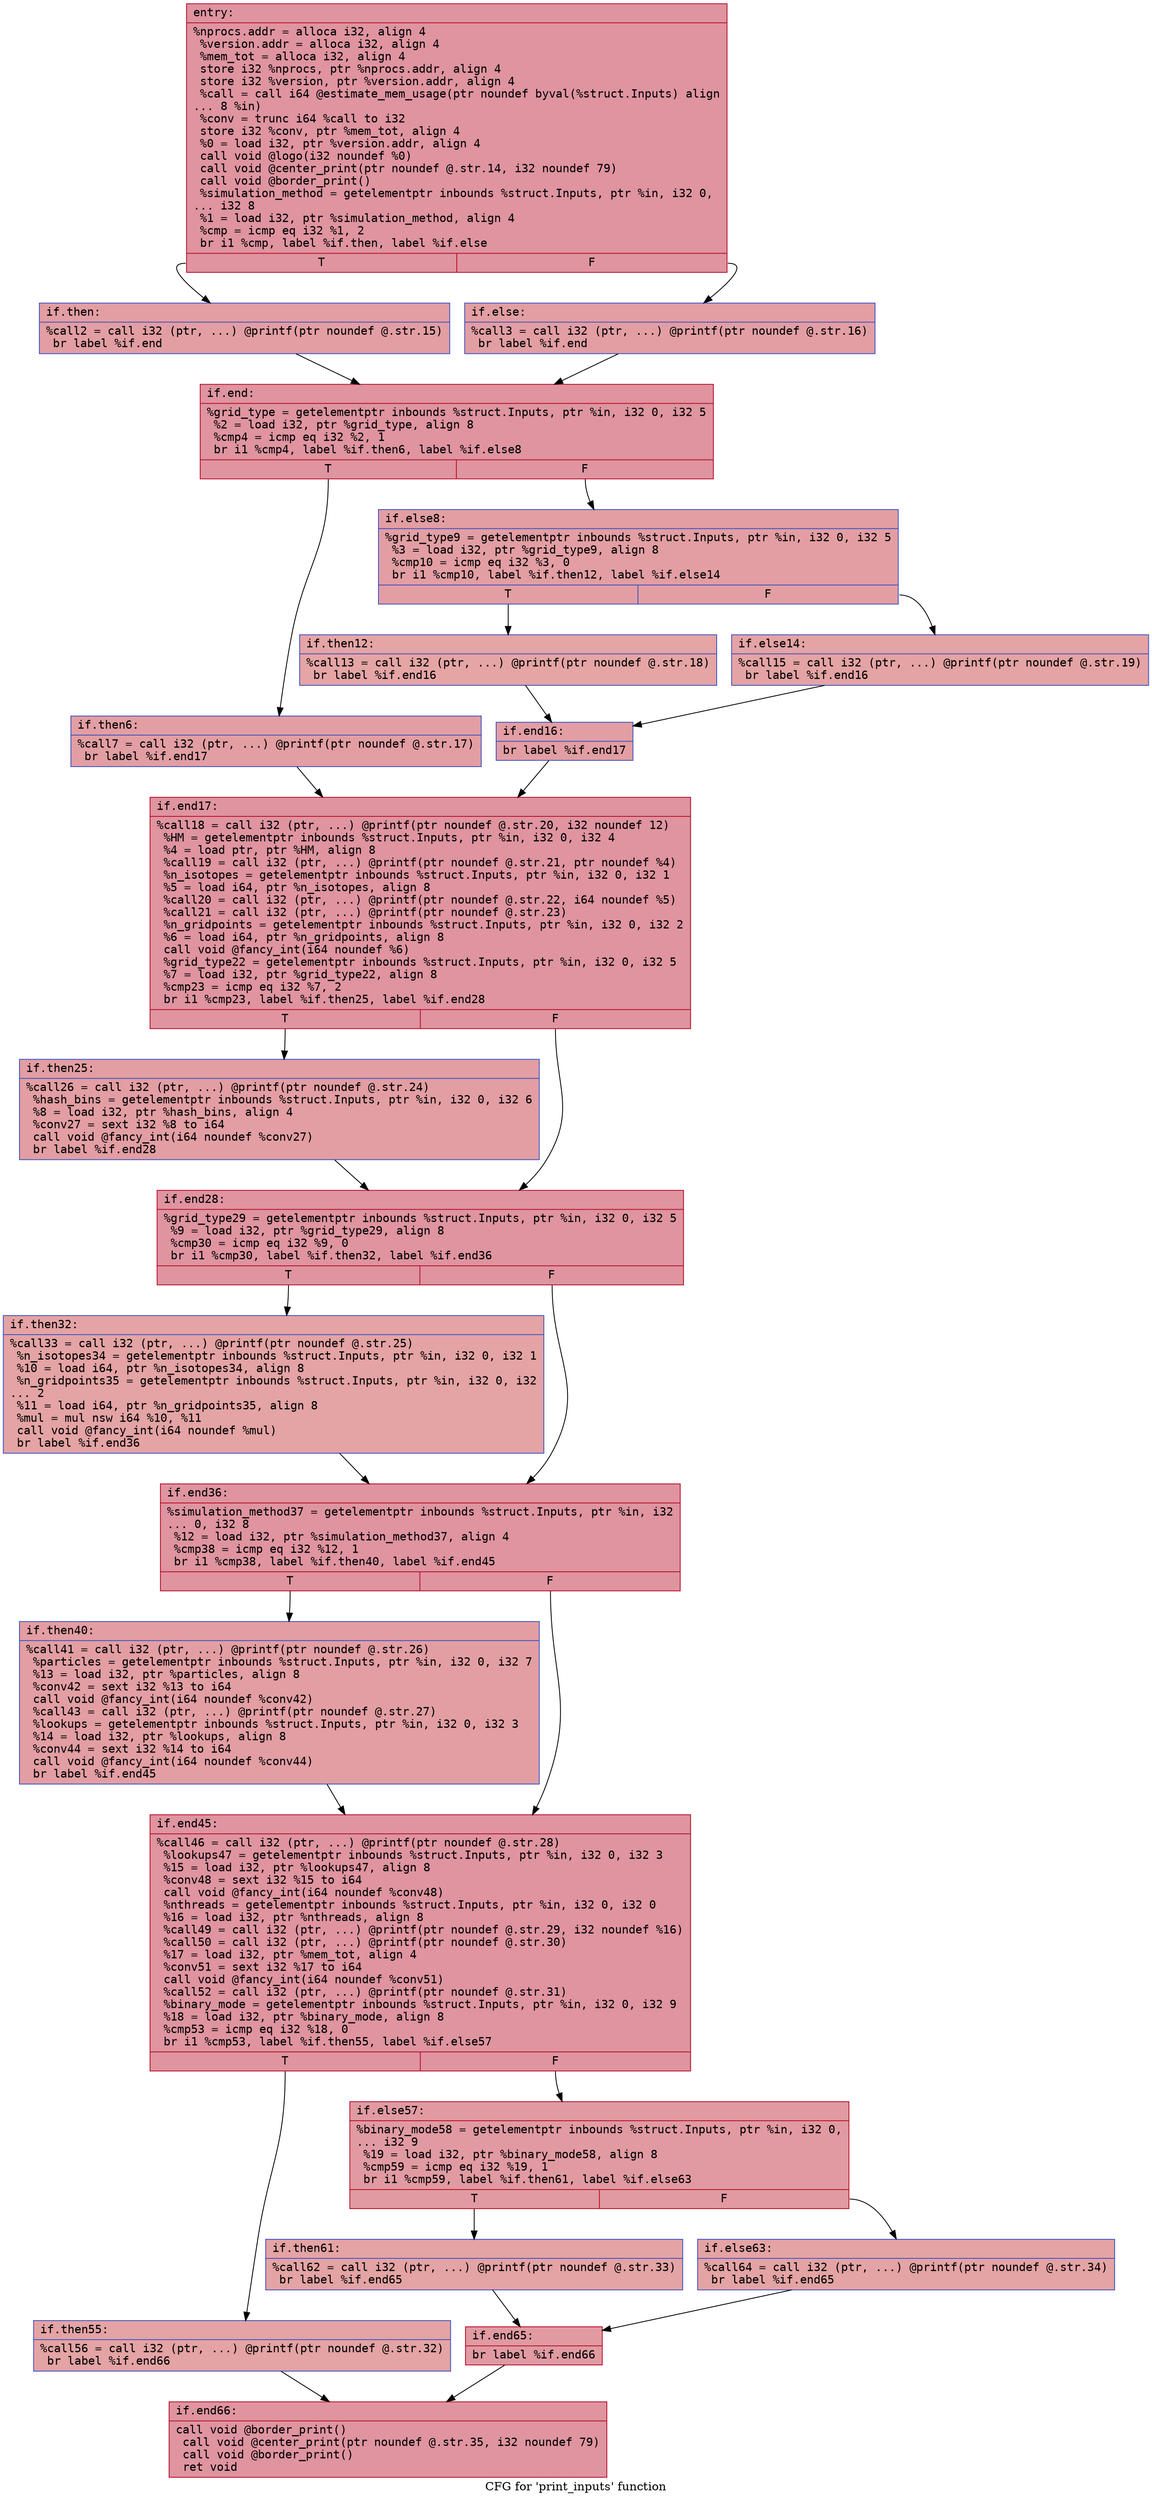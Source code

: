 digraph "CFG for 'print_inputs' function" {
	label="CFG for 'print_inputs' function";

	Node0x55c2a7fc0880 [shape=record,color="#b70d28ff", style=filled, fillcolor="#b70d2870" fontname="Courier",label="{entry:\l|  %nprocs.addr = alloca i32, align 4\l  %version.addr = alloca i32, align 4\l  %mem_tot = alloca i32, align 4\l  store i32 %nprocs, ptr %nprocs.addr, align 4\l  store i32 %version, ptr %version.addr, align 4\l  %call = call i64 @estimate_mem_usage(ptr noundef byval(%struct.Inputs) align\l... 8 %in)\l  %conv = trunc i64 %call to i32\l  store i32 %conv, ptr %mem_tot, align 4\l  %0 = load i32, ptr %version.addr, align 4\l  call void @logo(i32 noundef %0)\l  call void @center_print(ptr noundef @.str.14, i32 noundef 79)\l  call void @border_print()\l  %simulation_method = getelementptr inbounds %struct.Inputs, ptr %in, i32 0,\l... i32 8\l  %1 = load i32, ptr %simulation_method, align 4\l  %cmp = icmp eq i32 %1, 2\l  br i1 %cmp, label %if.then, label %if.else\l|{<s0>T|<s1>F}}"];
	Node0x55c2a7fc0880:s0 -> Node0x55c2a7fc14e0[tooltip="entry -> if.then\nProbability 50.00%" ];
	Node0x55c2a7fc0880:s1 -> Node0x55c2a7fc1530[tooltip="entry -> if.else\nProbability 50.00%" ];
	Node0x55c2a7fc14e0 [shape=record,color="#3d50c3ff", style=filled, fillcolor="#be242e70" fontname="Courier",label="{if.then:\l|  %call2 = call i32 (ptr, ...) @printf(ptr noundef @.str.15)\l  br label %if.end\l}"];
	Node0x55c2a7fc14e0 -> Node0x55c2a7fc1900[tooltip="if.then -> if.end\nProbability 100.00%" ];
	Node0x55c2a7fc1530 [shape=record,color="#3d50c3ff", style=filled, fillcolor="#be242e70" fontname="Courier",label="{if.else:\l|  %call3 = call i32 (ptr, ...) @printf(ptr noundef @.str.16)\l  br label %if.end\l}"];
	Node0x55c2a7fc1530 -> Node0x55c2a7fc1900[tooltip="if.else -> if.end\nProbability 100.00%" ];
	Node0x55c2a7fc1900 [shape=record,color="#b70d28ff", style=filled, fillcolor="#b70d2870" fontname="Courier",label="{if.end:\l|  %grid_type = getelementptr inbounds %struct.Inputs, ptr %in, i32 0, i32 5\l  %2 = load i32, ptr %grid_type, align 8\l  %cmp4 = icmp eq i32 %2, 1\l  br i1 %cmp4, label %if.then6, label %if.else8\l|{<s0>T|<s1>F}}"];
	Node0x55c2a7fc1900:s0 -> Node0x55c2a7fc1d50[tooltip="if.end -> if.then6\nProbability 50.00%" ];
	Node0x55c2a7fc1900:s1 -> Node0x55c2a7fc1da0[tooltip="if.end -> if.else8\nProbability 50.00%" ];
	Node0x55c2a7fc1d50 [shape=record,color="#3d50c3ff", style=filled, fillcolor="#be242e70" fontname="Courier",label="{if.then6:\l|  %call7 = call i32 (ptr, ...) @printf(ptr noundef @.str.17)\l  br label %if.end17\l}"];
	Node0x55c2a7fc1d50 -> Node0x55c2a7fc1fe0[tooltip="if.then6 -> if.end17\nProbability 100.00%" ];
	Node0x55c2a7fc1da0 [shape=record,color="#3d50c3ff", style=filled, fillcolor="#be242e70" fontname="Courier",label="{if.else8:\l|  %grid_type9 = getelementptr inbounds %struct.Inputs, ptr %in, i32 0, i32 5\l  %3 = load i32, ptr %grid_type9, align 8\l  %cmp10 = icmp eq i32 %3, 0\l  br i1 %cmp10, label %if.then12, label %if.else14\l|{<s0>T|<s1>F}}"];
	Node0x55c2a7fc1da0:s0 -> Node0x55c2a7fc22f0[tooltip="if.else8 -> if.then12\nProbability 37.50%" ];
	Node0x55c2a7fc1da0:s1 -> Node0x55c2a7fc2690[tooltip="if.else8 -> if.else14\nProbability 62.50%" ];
	Node0x55c2a7fc22f0 [shape=record,color="#3d50c3ff", style=filled, fillcolor="#c5333470" fontname="Courier",label="{if.then12:\l|  %call13 = call i32 (ptr, ...) @printf(ptr noundef @.str.18)\l  br label %if.end16\l}"];
	Node0x55c2a7fc22f0 -> Node0x55c2a7fc28d0[tooltip="if.then12 -> if.end16\nProbability 100.00%" ];
	Node0x55c2a7fc2690 [shape=record,color="#3d50c3ff", style=filled, fillcolor="#c32e3170" fontname="Courier",label="{if.else14:\l|  %call15 = call i32 (ptr, ...) @printf(ptr noundef @.str.19)\l  br label %if.end16\l}"];
	Node0x55c2a7fc2690 -> Node0x55c2a7fc28d0[tooltip="if.else14 -> if.end16\nProbability 100.00%" ];
	Node0x55c2a7fc28d0 [shape=record,color="#3d50c3ff", style=filled, fillcolor="#be242e70" fontname="Courier",label="{if.end16:\l|  br label %if.end17\l}"];
	Node0x55c2a7fc28d0 -> Node0x55c2a7fc1fe0[tooltip="if.end16 -> if.end17\nProbability 100.00%" ];
	Node0x55c2a7fc1fe0 [shape=record,color="#b70d28ff", style=filled, fillcolor="#b70d2870" fontname="Courier",label="{if.end17:\l|  %call18 = call i32 (ptr, ...) @printf(ptr noundef @.str.20, i32 noundef 12)\l  %HM = getelementptr inbounds %struct.Inputs, ptr %in, i32 0, i32 4\l  %4 = load ptr, ptr %HM, align 8\l  %call19 = call i32 (ptr, ...) @printf(ptr noundef @.str.21, ptr noundef %4)\l  %n_isotopes = getelementptr inbounds %struct.Inputs, ptr %in, i32 0, i32 1\l  %5 = load i64, ptr %n_isotopes, align 8\l  %call20 = call i32 (ptr, ...) @printf(ptr noundef @.str.22, i64 noundef %5)\l  %call21 = call i32 (ptr, ...) @printf(ptr noundef @.str.23)\l  %n_gridpoints = getelementptr inbounds %struct.Inputs, ptr %in, i32 0, i32 2\l  %6 = load i64, ptr %n_gridpoints, align 8\l  call void @fancy_int(i64 noundef %6)\l  %grid_type22 = getelementptr inbounds %struct.Inputs, ptr %in, i32 0, i32 5\l  %7 = load i32, ptr %grid_type22, align 8\l  %cmp23 = icmp eq i32 %7, 2\l  br i1 %cmp23, label %if.then25, label %if.end28\l|{<s0>T|<s1>F}}"];
	Node0x55c2a7fc1fe0:s0 -> Node0x55c2a7fc37d0[tooltip="if.end17 -> if.then25\nProbability 50.00%" ];
	Node0x55c2a7fc1fe0:s1 -> Node0x55c2a7fc3850[tooltip="if.end17 -> if.end28\nProbability 50.00%" ];
	Node0x55c2a7fc37d0 [shape=record,color="#3d50c3ff", style=filled, fillcolor="#be242e70" fontname="Courier",label="{if.then25:\l|  %call26 = call i32 (ptr, ...) @printf(ptr noundef @.str.24)\l  %hash_bins = getelementptr inbounds %struct.Inputs, ptr %in, i32 0, i32 6\l  %8 = load i32, ptr %hash_bins, align 4\l  %conv27 = sext i32 %8 to i64\l  call void @fancy_int(i64 noundef %conv27)\l  br label %if.end28\l}"];
	Node0x55c2a7fc37d0 -> Node0x55c2a7fc3850[tooltip="if.then25 -> if.end28\nProbability 100.00%" ];
	Node0x55c2a7fc3850 [shape=record,color="#b70d28ff", style=filled, fillcolor="#b70d2870" fontname="Courier",label="{if.end28:\l|  %grid_type29 = getelementptr inbounds %struct.Inputs, ptr %in, i32 0, i32 5\l  %9 = load i32, ptr %grid_type29, align 8\l  %cmp30 = icmp eq i32 %9, 0\l  br i1 %cmp30, label %if.then32, label %if.end36\l|{<s0>T|<s1>F}}"];
	Node0x55c2a7fc3850:s0 -> Node0x55c2a7fc4040[tooltip="if.end28 -> if.then32\nProbability 37.50%" ];
	Node0x55c2a7fc3850:s1 -> Node0x55c2a7fc40c0[tooltip="if.end28 -> if.end36\nProbability 62.50%" ];
	Node0x55c2a7fc4040 [shape=record,color="#3d50c3ff", style=filled, fillcolor="#c32e3170" fontname="Courier",label="{if.then32:\l|  %call33 = call i32 (ptr, ...) @printf(ptr noundef @.str.25)\l  %n_isotopes34 = getelementptr inbounds %struct.Inputs, ptr %in, i32 0, i32 1\l  %10 = load i64, ptr %n_isotopes34, align 8\l  %n_gridpoints35 = getelementptr inbounds %struct.Inputs, ptr %in, i32 0, i32\l... 2\l  %11 = load i64, ptr %n_gridpoints35, align 8\l  %mul = mul nsw i64 %10, %11\l  call void @fancy_int(i64 noundef %mul)\l  br label %if.end36\l}"];
	Node0x55c2a7fc4040 -> Node0x55c2a7fc40c0[tooltip="if.then32 -> if.end36\nProbability 100.00%" ];
	Node0x55c2a7fc40c0 [shape=record,color="#b70d28ff", style=filled, fillcolor="#b70d2870" fontname="Courier",label="{if.end36:\l|  %simulation_method37 = getelementptr inbounds %struct.Inputs, ptr %in, i32\l... 0, i32 8\l  %12 = load i32, ptr %simulation_method37, align 4\l  %cmp38 = icmp eq i32 %12, 1\l  br i1 %cmp38, label %if.then40, label %if.end45\l|{<s0>T|<s1>F}}"];
	Node0x55c2a7fc40c0:s0 -> Node0x55c2a7fc50c0[tooltip="if.end36 -> if.then40\nProbability 50.00%" ];
	Node0x55c2a7fc40c0:s1 -> Node0x55c2a7fc5110[tooltip="if.end36 -> if.end45\nProbability 50.00%" ];
	Node0x55c2a7fc50c0 [shape=record,color="#3d50c3ff", style=filled, fillcolor="#be242e70" fontname="Courier",label="{if.then40:\l|  %call41 = call i32 (ptr, ...) @printf(ptr noundef @.str.26)\l  %particles = getelementptr inbounds %struct.Inputs, ptr %in, i32 0, i32 7\l  %13 = load i32, ptr %particles, align 8\l  %conv42 = sext i32 %13 to i64\l  call void @fancy_int(i64 noundef %conv42)\l  %call43 = call i32 (ptr, ...) @printf(ptr noundef @.str.27)\l  %lookups = getelementptr inbounds %struct.Inputs, ptr %in, i32 0, i32 3\l  %14 = load i32, ptr %lookups, align 8\l  %conv44 = sext i32 %14 to i64\l  call void @fancy_int(i64 noundef %conv44)\l  br label %if.end45\l}"];
	Node0x55c2a7fc50c0 -> Node0x55c2a7fc5110[tooltip="if.then40 -> if.end45\nProbability 100.00%" ];
	Node0x55c2a7fc5110 [shape=record,color="#b70d28ff", style=filled, fillcolor="#b70d2870" fontname="Courier",label="{if.end45:\l|  %call46 = call i32 (ptr, ...) @printf(ptr noundef @.str.28)\l  %lookups47 = getelementptr inbounds %struct.Inputs, ptr %in, i32 0, i32 3\l  %15 = load i32, ptr %lookups47, align 8\l  %conv48 = sext i32 %15 to i64\l  call void @fancy_int(i64 noundef %conv48)\l  %nthreads = getelementptr inbounds %struct.Inputs, ptr %in, i32 0, i32 0\l  %16 = load i32, ptr %nthreads, align 8\l  %call49 = call i32 (ptr, ...) @printf(ptr noundef @.str.29, i32 noundef %16)\l  %call50 = call i32 (ptr, ...) @printf(ptr noundef @.str.30)\l  %17 = load i32, ptr %mem_tot, align 4\l  %conv51 = sext i32 %17 to i64\l  call void @fancy_int(i64 noundef %conv51)\l  %call52 = call i32 (ptr, ...) @printf(ptr noundef @.str.31)\l  %binary_mode = getelementptr inbounds %struct.Inputs, ptr %in, i32 0, i32 9\l  %18 = load i32, ptr %binary_mode, align 8\l  %cmp53 = icmp eq i32 %18, 0\l  br i1 %cmp53, label %if.then55, label %if.else57\l|{<s0>T|<s1>F}}"];
	Node0x55c2a7fc5110:s0 -> Node0x55c2a7fc6750[tooltip="if.end45 -> if.then55\nProbability 37.50%" ];
	Node0x55c2a7fc5110:s1 -> Node0x55c2a7fc67d0[tooltip="if.end45 -> if.else57\nProbability 62.50%" ];
	Node0x55c2a7fc6750 [shape=record,color="#3d50c3ff", style=filled, fillcolor="#c32e3170" fontname="Courier",label="{if.then55:\l|  %call56 = call i32 (ptr, ...) @printf(ptr noundef @.str.32)\l  br label %if.end66\l}"];
	Node0x55c2a7fc6750 -> Node0x55c2a7fc6a10[tooltip="if.then55 -> if.end66\nProbability 100.00%" ];
	Node0x55c2a7fc67d0 [shape=record,color="#b70d28ff", style=filled, fillcolor="#bb1b2c70" fontname="Courier",label="{if.else57:\l|  %binary_mode58 = getelementptr inbounds %struct.Inputs, ptr %in, i32 0,\l... i32 9\l  %19 = load i32, ptr %binary_mode58, align 8\l  %cmp59 = icmp eq i32 %19, 1\l  br i1 %cmp59, label %if.then61, label %if.else63\l|{<s0>T|<s1>F}}"];
	Node0x55c2a7fc67d0:s0 -> Node0x55c2a7fc6d20[tooltip="if.else57 -> if.then61\nProbability 50.00%" ];
	Node0x55c2a7fc67d0:s1 -> Node0x55c2a7fc6da0[tooltip="if.else57 -> if.else63\nProbability 50.00%" ];
	Node0x55c2a7fc6d20 [shape=record,color="#3d50c3ff", style=filled, fillcolor="#c32e3170" fontname="Courier",label="{if.then61:\l|  %call62 = call i32 (ptr, ...) @printf(ptr noundef @.str.33)\l  br label %if.end65\l}"];
	Node0x55c2a7fc6d20 -> Node0x55c2a7fc6fe0[tooltip="if.then61 -> if.end65\nProbability 100.00%" ];
	Node0x55c2a7fc6da0 [shape=record,color="#3d50c3ff", style=filled, fillcolor="#c32e3170" fontname="Courier",label="{if.else63:\l|  %call64 = call i32 (ptr, ...) @printf(ptr noundef @.str.34)\l  br label %if.end65\l}"];
	Node0x55c2a7fc6da0 -> Node0x55c2a7fc6fe0[tooltip="if.else63 -> if.end65\nProbability 100.00%" ];
	Node0x55c2a7fc6fe0 [shape=record,color="#b70d28ff", style=filled, fillcolor="#bb1b2c70" fontname="Courier",label="{if.end65:\l|  br label %if.end66\l}"];
	Node0x55c2a7fc6fe0 -> Node0x55c2a7fc6a10[tooltip="if.end65 -> if.end66\nProbability 100.00%" ];
	Node0x55c2a7fc6a10 [shape=record,color="#b70d28ff", style=filled, fillcolor="#b70d2870" fontname="Courier",label="{if.end66:\l|  call void @border_print()\l  call void @center_print(ptr noundef @.str.35, i32 noundef 79)\l  call void @border_print()\l  ret void\l}"];
}
